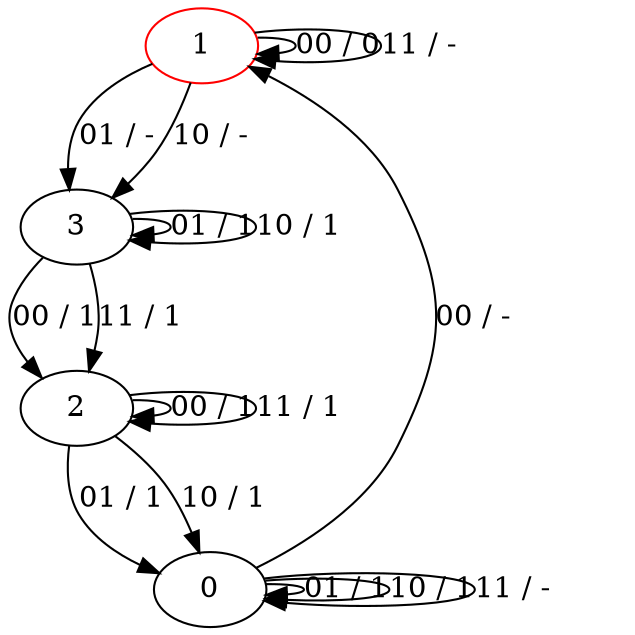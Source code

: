 digraph {
1 [color="red"]
0
2
3
1 -> 1 [label="00 / 0"]
1 -> 3 [label="01 / -"]
1 -> 3 [label="10 / -"]
1 -> 1 [label="11 / -"]
0 -> 1 [label="00 / -"]
0 -> 0 [label="01 / 1"]
0 -> 0 [label="10 / 1"]
0 -> 0 [label="11 / -"]
2 -> 2 [label="00 / 1"]
2 -> 0 [label="01 / 1"]
2 -> 0 [label="10 / 1"]
2 -> 2 [label="11 / 1"]
3 -> 2 [label="00 / 1"]
3 -> 3 [label="01 / 1"]
3 -> 3 [label="10 / 1"]
3 -> 2 [label="11 / 1"]
}
